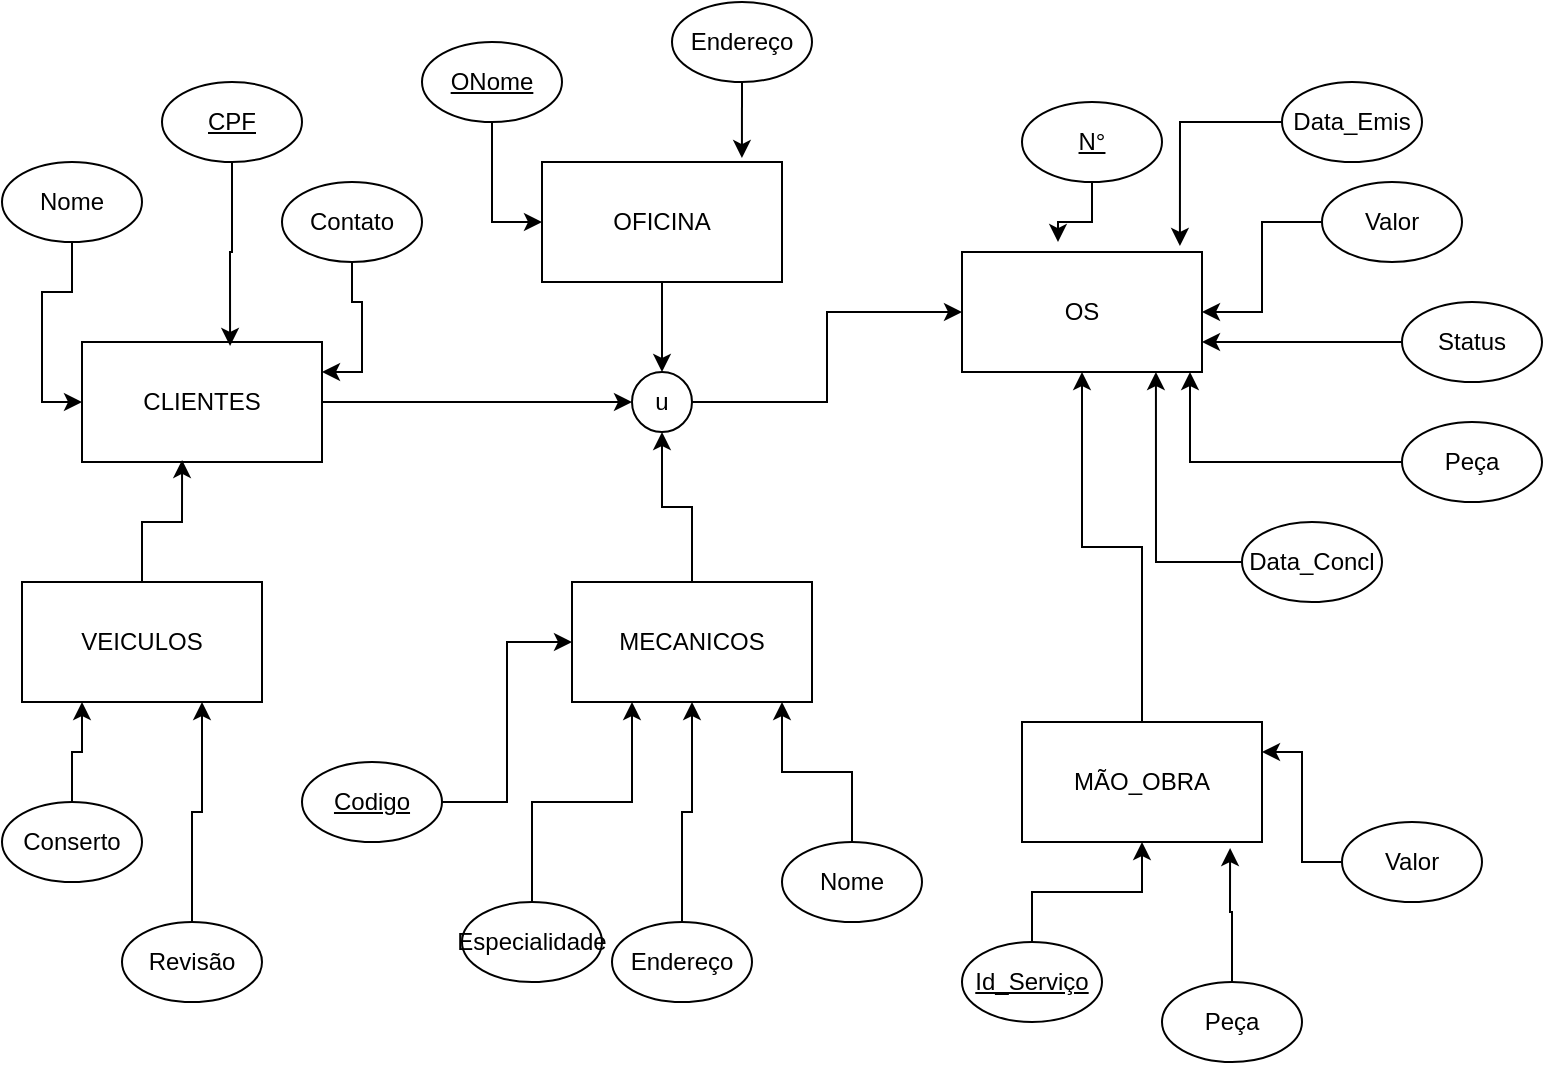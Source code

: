 <mxfile version="20.5.2" type="device"><diagram id="dCIEryS1JIMeD0-0qt9d" name="Página-1"><mxGraphModel dx="868" dy="1619" grid="1" gridSize="10" guides="1" tooltips="1" connect="1" arrows="1" fold="1" page="1" pageScale="1" pageWidth="827" pageHeight="1169" math="0" shadow="0"><root><mxCell id="0"/><mxCell id="1" parent="0"/><mxCell id="mSsPnanlU_3U_AUIhqdA-41" style="edgeStyle=orthogonalEdgeStyle;rounded=0;orthogonalLoop=1;jettySize=auto;html=1;entryX=0.5;entryY=0;entryDx=0;entryDy=0;" edge="1" parent="1" source="mSsPnanlU_3U_AUIhqdA-1" target="mSsPnanlU_3U_AUIhqdA-40"><mxGeometry relative="1" as="geometry"/></mxCell><mxCell id="mSsPnanlU_3U_AUIhqdA-1" value="OFICINA" style="rounded=0;whiteSpace=wrap;html=1;" vertex="1" parent="1"><mxGeometry x="280" y="50" width="120" height="60" as="geometry"/></mxCell><mxCell id="mSsPnanlU_3U_AUIhqdA-46" style="edgeStyle=orthogonalEdgeStyle;rounded=0;orthogonalLoop=1;jettySize=auto;html=1;entryX=0;entryY=0.5;entryDx=0;entryDy=0;" edge="1" parent="1" source="mSsPnanlU_3U_AUIhqdA-2" target="mSsPnanlU_3U_AUIhqdA-40"><mxGeometry relative="1" as="geometry"/></mxCell><mxCell id="mSsPnanlU_3U_AUIhqdA-2" value="CLIENTES" style="rounded=0;whiteSpace=wrap;html=1;" vertex="1" parent="1"><mxGeometry x="50" y="140" width="120" height="60" as="geometry"/></mxCell><mxCell id="mSsPnanlU_3U_AUIhqdA-35" style="edgeStyle=orthogonalEdgeStyle;rounded=0;orthogonalLoop=1;jettySize=auto;html=1;entryX=0.417;entryY=0.983;entryDx=0;entryDy=0;entryPerimeter=0;" edge="1" parent="1" source="mSsPnanlU_3U_AUIhqdA-3" target="mSsPnanlU_3U_AUIhqdA-2"><mxGeometry relative="1" as="geometry"/></mxCell><mxCell id="mSsPnanlU_3U_AUIhqdA-3" value="VEICULOS" style="rounded=0;whiteSpace=wrap;html=1;" vertex="1" parent="1"><mxGeometry x="20" y="260" width="120" height="60" as="geometry"/></mxCell><mxCell id="mSsPnanlU_3U_AUIhqdA-45" style="edgeStyle=orthogonalEdgeStyle;rounded=0;orthogonalLoop=1;jettySize=auto;html=1;entryX=0.5;entryY=1;entryDx=0;entryDy=0;" edge="1" parent="1" source="mSsPnanlU_3U_AUIhqdA-4" target="mSsPnanlU_3U_AUIhqdA-40"><mxGeometry relative="1" as="geometry"/></mxCell><mxCell id="mSsPnanlU_3U_AUIhqdA-4" value="MECANICOS" style="rounded=0;whiteSpace=wrap;html=1;" vertex="1" parent="1"><mxGeometry x="295" y="260" width="120" height="60" as="geometry"/></mxCell><mxCell id="mSsPnanlU_3U_AUIhqdA-5" value="OS" style="rounded=0;whiteSpace=wrap;html=1;" vertex="1" parent="1"><mxGeometry x="490" y="95" width="120" height="60" as="geometry"/></mxCell><mxCell id="mSsPnanlU_3U_AUIhqdA-47" style="edgeStyle=orthogonalEdgeStyle;rounded=0;orthogonalLoop=1;jettySize=auto;html=1;entryX=0.5;entryY=1;entryDx=0;entryDy=0;" edge="1" parent="1" source="mSsPnanlU_3U_AUIhqdA-6" target="mSsPnanlU_3U_AUIhqdA-5"><mxGeometry relative="1" as="geometry"/></mxCell><mxCell id="mSsPnanlU_3U_AUIhqdA-6" value="MÃO_OBRA" style="rounded=0;whiteSpace=wrap;html=1;" vertex="1" parent="1"><mxGeometry x="520" y="330" width="120" height="60" as="geometry"/></mxCell><mxCell id="mSsPnanlU_3U_AUIhqdA-15" style="edgeStyle=orthogonalEdgeStyle;rounded=0;orthogonalLoop=1;jettySize=auto;html=1;entryX=0;entryY=0.5;entryDx=0;entryDy=0;" edge="1" parent="1" source="mSsPnanlU_3U_AUIhqdA-7" target="mSsPnanlU_3U_AUIhqdA-4"><mxGeometry relative="1" as="geometry"/></mxCell><mxCell id="mSsPnanlU_3U_AUIhqdA-7" value="&lt;u&gt;Codigo&lt;/u&gt;" style="ellipse;whiteSpace=wrap;html=1;" vertex="1" parent="1"><mxGeometry x="160" y="350" width="70" height="40" as="geometry"/></mxCell><mxCell id="mSsPnanlU_3U_AUIhqdA-17" style="edgeStyle=orthogonalEdgeStyle;rounded=0;orthogonalLoop=1;jettySize=auto;html=1;" edge="1" parent="1" source="mSsPnanlU_3U_AUIhqdA-8" target="mSsPnanlU_3U_AUIhqdA-4"><mxGeometry relative="1" as="geometry"/></mxCell><mxCell id="mSsPnanlU_3U_AUIhqdA-8" value="Endereço" style="ellipse;whiteSpace=wrap;html=1;" vertex="1" parent="1"><mxGeometry x="315" y="430" width="70" height="40" as="geometry"/></mxCell><mxCell id="mSsPnanlU_3U_AUIhqdA-19" style="edgeStyle=orthogonalEdgeStyle;rounded=0;orthogonalLoop=1;jettySize=auto;html=1;entryX=0.875;entryY=1;entryDx=0;entryDy=0;entryPerimeter=0;" edge="1" parent="1" source="mSsPnanlU_3U_AUIhqdA-9" target="mSsPnanlU_3U_AUIhqdA-4"><mxGeometry relative="1" as="geometry"/></mxCell><mxCell id="mSsPnanlU_3U_AUIhqdA-9" value="Nome" style="ellipse;whiteSpace=wrap;html=1;" vertex="1" parent="1"><mxGeometry x="400" y="390" width="70" height="40" as="geometry"/></mxCell><mxCell id="mSsPnanlU_3U_AUIhqdA-28" style="edgeStyle=orthogonalEdgeStyle;rounded=0;orthogonalLoop=1;jettySize=auto;html=1;entryX=0.4;entryY=-0.083;entryDx=0;entryDy=0;entryPerimeter=0;" edge="1" parent="1" source="mSsPnanlU_3U_AUIhqdA-10" target="mSsPnanlU_3U_AUIhqdA-5"><mxGeometry relative="1" as="geometry"/></mxCell><mxCell id="mSsPnanlU_3U_AUIhqdA-10" value="&lt;u&gt;N°&lt;/u&gt;" style="ellipse;whiteSpace=wrap;html=1;" vertex="1" parent="1"><mxGeometry x="520" y="20" width="70" height="40" as="geometry"/></mxCell><mxCell id="mSsPnanlU_3U_AUIhqdA-16" style="edgeStyle=orthogonalEdgeStyle;rounded=0;orthogonalLoop=1;jettySize=auto;html=1;entryX=0.25;entryY=1;entryDx=0;entryDy=0;" edge="1" parent="1" source="mSsPnanlU_3U_AUIhqdA-13" target="mSsPnanlU_3U_AUIhqdA-4"><mxGeometry relative="1" as="geometry"/></mxCell><mxCell id="mSsPnanlU_3U_AUIhqdA-13" value="Especialidade" style="ellipse;whiteSpace=wrap;html=1;" vertex="1" parent="1"><mxGeometry x="240" y="420" width="70" height="40" as="geometry"/></mxCell><mxCell id="mSsPnanlU_3U_AUIhqdA-29" style="edgeStyle=orthogonalEdgeStyle;rounded=0;orthogonalLoop=1;jettySize=auto;html=1;entryX=0.908;entryY=-0.05;entryDx=0;entryDy=0;entryPerimeter=0;" edge="1" parent="1" source="mSsPnanlU_3U_AUIhqdA-20" target="mSsPnanlU_3U_AUIhqdA-5"><mxGeometry relative="1" as="geometry"/></mxCell><mxCell id="mSsPnanlU_3U_AUIhqdA-20" value="Data_Emis" style="ellipse;whiteSpace=wrap;html=1;" vertex="1" parent="1"><mxGeometry x="650" y="10" width="70" height="40" as="geometry"/></mxCell><mxCell id="mSsPnanlU_3U_AUIhqdA-30" style="edgeStyle=orthogonalEdgeStyle;rounded=0;orthogonalLoop=1;jettySize=auto;html=1;entryX=1;entryY=0.5;entryDx=0;entryDy=0;" edge="1" parent="1" source="mSsPnanlU_3U_AUIhqdA-21" target="mSsPnanlU_3U_AUIhqdA-5"><mxGeometry relative="1" as="geometry"/></mxCell><mxCell id="mSsPnanlU_3U_AUIhqdA-21" value="Valor" style="ellipse;whiteSpace=wrap;html=1;" vertex="1" parent="1"><mxGeometry x="670" y="60" width="70" height="40" as="geometry"/></mxCell><mxCell id="mSsPnanlU_3U_AUIhqdA-31" style="edgeStyle=orthogonalEdgeStyle;rounded=0;orthogonalLoop=1;jettySize=auto;html=1;entryX=1;entryY=0.75;entryDx=0;entryDy=0;" edge="1" parent="1" source="mSsPnanlU_3U_AUIhqdA-22" target="mSsPnanlU_3U_AUIhqdA-5"><mxGeometry relative="1" as="geometry"/></mxCell><mxCell id="mSsPnanlU_3U_AUIhqdA-22" value="Status" style="ellipse;whiteSpace=wrap;html=1;" vertex="1" parent="1"><mxGeometry x="710" y="120" width="70" height="40" as="geometry"/></mxCell><mxCell id="mSsPnanlU_3U_AUIhqdA-32" style="edgeStyle=orthogonalEdgeStyle;rounded=0;orthogonalLoop=1;jettySize=auto;html=1;entryX=0.808;entryY=1;entryDx=0;entryDy=0;entryPerimeter=0;" edge="1" parent="1" source="mSsPnanlU_3U_AUIhqdA-23" target="mSsPnanlU_3U_AUIhqdA-5"><mxGeometry relative="1" as="geometry"/></mxCell><mxCell id="mSsPnanlU_3U_AUIhqdA-23" value="Data_Concl" style="ellipse;whiteSpace=wrap;html=1;" vertex="1" parent="1"><mxGeometry x="630" y="230" width="70" height="40" as="geometry"/></mxCell><mxCell id="mSsPnanlU_3U_AUIhqdA-38" style="edgeStyle=orthogonalEdgeStyle;rounded=0;orthogonalLoop=1;jettySize=auto;html=1;entryX=0.25;entryY=1;entryDx=0;entryDy=0;" edge="1" parent="1" source="mSsPnanlU_3U_AUIhqdA-36" target="mSsPnanlU_3U_AUIhqdA-3"><mxGeometry relative="1" as="geometry"/></mxCell><mxCell id="mSsPnanlU_3U_AUIhqdA-36" value="Conserto" style="ellipse;whiteSpace=wrap;html=1;" vertex="1" parent="1"><mxGeometry x="10" y="370" width="70" height="40" as="geometry"/></mxCell><mxCell id="mSsPnanlU_3U_AUIhqdA-39" style="edgeStyle=orthogonalEdgeStyle;rounded=0;orthogonalLoop=1;jettySize=auto;html=1;entryX=0.75;entryY=1;entryDx=0;entryDy=0;" edge="1" parent="1" source="mSsPnanlU_3U_AUIhqdA-37" target="mSsPnanlU_3U_AUIhqdA-3"><mxGeometry relative="1" as="geometry"/></mxCell><mxCell id="mSsPnanlU_3U_AUIhqdA-37" value="Revisão" style="ellipse;whiteSpace=wrap;html=1;" vertex="1" parent="1"><mxGeometry x="70" y="430" width="70" height="40" as="geometry"/></mxCell><mxCell id="mSsPnanlU_3U_AUIhqdA-71" style="edgeStyle=orthogonalEdgeStyle;rounded=0;orthogonalLoop=1;jettySize=auto;html=1;entryX=0;entryY=0.5;entryDx=0;entryDy=0;" edge="1" parent="1" source="mSsPnanlU_3U_AUIhqdA-40" target="mSsPnanlU_3U_AUIhqdA-5"><mxGeometry relative="1" as="geometry"/></mxCell><mxCell id="mSsPnanlU_3U_AUIhqdA-40" value="u" style="ellipse;whiteSpace=wrap;html=1;aspect=fixed;" vertex="1" parent="1"><mxGeometry x="325" y="155" width="30" height="30" as="geometry"/></mxCell><mxCell id="mSsPnanlU_3U_AUIhqdA-53" style="edgeStyle=orthogonalEdgeStyle;rounded=0;orthogonalLoop=1;jettySize=auto;html=1;entryX=0.5;entryY=1;entryDx=0;entryDy=0;" edge="1" parent="1" source="mSsPnanlU_3U_AUIhqdA-51" target="mSsPnanlU_3U_AUIhqdA-6"><mxGeometry relative="1" as="geometry"/></mxCell><mxCell id="mSsPnanlU_3U_AUIhqdA-51" value="&lt;u&gt;Id_Serviço&lt;/u&gt;" style="ellipse;whiteSpace=wrap;html=1;" vertex="1" parent="1"><mxGeometry x="490" y="440" width="70" height="40" as="geometry"/></mxCell><mxCell id="mSsPnanlU_3U_AUIhqdA-54" style="edgeStyle=orthogonalEdgeStyle;rounded=0;orthogonalLoop=1;jettySize=auto;html=1;entryX=1;entryY=0.25;entryDx=0;entryDy=0;" edge="1" parent="1" source="mSsPnanlU_3U_AUIhqdA-52" target="mSsPnanlU_3U_AUIhqdA-6"><mxGeometry relative="1" as="geometry"/></mxCell><mxCell id="mSsPnanlU_3U_AUIhqdA-52" value="Valor" style="ellipse;whiteSpace=wrap;html=1;" vertex="1" parent="1"><mxGeometry x="680" y="380" width="70" height="40" as="geometry"/></mxCell><mxCell id="mSsPnanlU_3U_AUIhqdA-58" style="edgeStyle=orthogonalEdgeStyle;rounded=0;orthogonalLoop=1;jettySize=auto;html=1;entryX=0;entryY=0.5;entryDx=0;entryDy=0;" edge="1" parent="1" source="mSsPnanlU_3U_AUIhqdA-55" target="mSsPnanlU_3U_AUIhqdA-2"><mxGeometry relative="1" as="geometry"/></mxCell><mxCell id="mSsPnanlU_3U_AUIhqdA-55" value="Nome" style="ellipse;whiteSpace=wrap;html=1;" vertex="1" parent="1"><mxGeometry x="10" y="50" width="70" height="40" as="geometry"/></mxCell><mxCell id="mSsPnanlU_3U_AUIhqdA-59" style="edgeStyle=orthogonalEdgeStyle;rounded=0;orthogonalLoop=1;jettySize=auto;html=1;entryX=0.617;entryY=0.033;entryDx=0;entryDy=0;entryPerimeter=0;" edge="1" parent="1" source="mSsPnanlU_3U_AUIhqdA-56" target="mSsPnanlU_3U_AUIhqdA-2"><mxGeometry relative="1" as="geometry"/></mxCell><mxCell id="mSsPnanlU_3U_AUIhqdA-56" value="&lt;u&gt;CPF&lt;/u&gt;" style="ellipse;whiteSpace=wrap;html=1;" vertex="1" parent="1"><mxGeometry x="90" y="10" width="70" height="40" as="geometry"/></mxCell><mxCell id="mSsPnanlU_3U_AUIhqdA-61" style="edgeStyle=orthogonalEdgeStyle;rounded=0;orthogonalLoop=1;jettySize=auto;html=1;entryX=1;entryY=0.25;entryDx=0;entryDy=0;" edge="1" parent="1" source="mSsPnanlU_3U_AUIhqdA-57" target="mSsPnanlU_3U_AUIhqdA-2"><mxGeometry relative="1" as="geometry"/></mxCell><mxCell id="mSsPnanlU_3U_AUIhqdA-57" value="Contato" style="ellipse;whiteSpace=wrap;html=1;" vertex="1" parent="1"><mxGeometry x="150" y="60" width="70" height="40" as="geometry"/></mxCell><mxCell id="mSsPnanlU_3U_AUIhqdA-63" style="edgeStyle=orthogonalEdgeStyle;rounded=0;orthogonalLoop=1;jettySize=auto;html=1;entryX=0.95;entryY=1;entryDx=0;entryDy=0;entryPerimeter=0;" edge="1" parent="1" source="mSsPnanlU_3U_AUIhqdA-62" target="mSsPnanlU_3U_AUIhqdA-5"><mxGeometry relative="1" as="geometry"/></mxCell><mxCell id="mSsPnanlU_3U_AUIhqdA-62" value="Peça" style="ellipse;whiteSpace=wrap;html=1;" vertex="1" parent="1"><mxGeometry x="710" y="180" width="70" height="40" as="geometry"/></mxCell><mxCell id="mSsPnanlU_3U_AUIhqdA-65" style="edgeStyle=orthogonalEdgeStyle;rounded=0;orthogonalLoop=1;jettySize=auto;html=1;entryX=0.867;entryY=1.05;entryDx=0;entryDy=0;entryPerimeter=0;" edge="1" parent="1" source="mSsPnanlU_3U_AUIhqdA-64" target="mSsPnanlU_3U_AUIhqdA-6"><mxGeometry relative="1" as="geometry"/></mxCell><mxCell id="mSsPnanlU_3U_AUIhqdA-64" value="Peça" style="ellipse;whiteSpace=wrap;html=1;" vertex="1" parent="1"><mxGeometry x="590" y="460" width="70" height="40" as="geometry"/></mxCell><mxCell id="mSsPnanlU_3U_AUIhqdA-75" style="edgeStyle=orthogonalEdgeStyle;rounded=0;orthogonalLoop=1;jettySize=auto;html=1;entryX=0.833;entryY=-0.033;entryDx=0;entryDy=0;entryPerimeter=0;" edge="1" parent="1" source="mSsPnanlU_3U_AUIhqdA-72" target="mSsPnanlU_3U_AUIhqdA-1"><mxGeometry relative="1" as="geometry"/></mxCell><mxCell id="mSsPnanlU_3U_AUIhqdA-72" value="Endereço" style="ellipse;whiteSpace=wrap;html=1;" vertex="1" parent="1"><mxGeometry x="345" y="-30" width="70" height="40" as="geometry"/></mxCell><mxCell id="mSsPnanlU_3U_AUIhqdA-74" style="edgeStyle=orthogonalEdgeStyle;rounded=0;orthogonalLoop=1;jettySize=auto;html=1;entryX=0;entryY=0.5;entryDx=0;entryDy=0;" edge="1" parent="1" source="mSsPnanlU_3U_AUIhqdA-73" target="mSsPnanlU_3U_AUIhqdA-1"><mxGeometry relative="1" as="geometry"/></mxCell><mxCell id="mSsPnanlU_3U_AUIhqdA-73" value="&lt;u&gt;ONome&lt;/u&gt;" style="ellipse;whiteSpace=wrap;html=1;" vertex="1" parent="1"><mxGeometry x="220" y="-10" width="70" height="40" as="geometry"/></mxCell></root></mxGraphModel></diagram></mxfile>